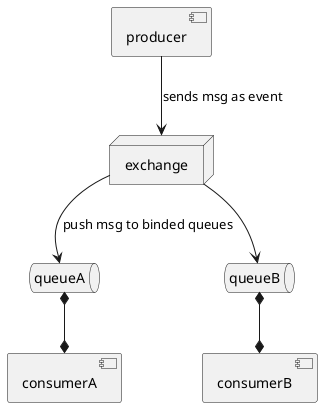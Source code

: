 @startuml
component producer
component consumerA
component consumerB
node exchange
queue queueA
queue queueB

producer --> exchange : sends msg as event
exchange --> queueA : push msg to binded queues
exchange --> queueB

queueA *--* consumerA
queueB *--* consumerB



@enduml